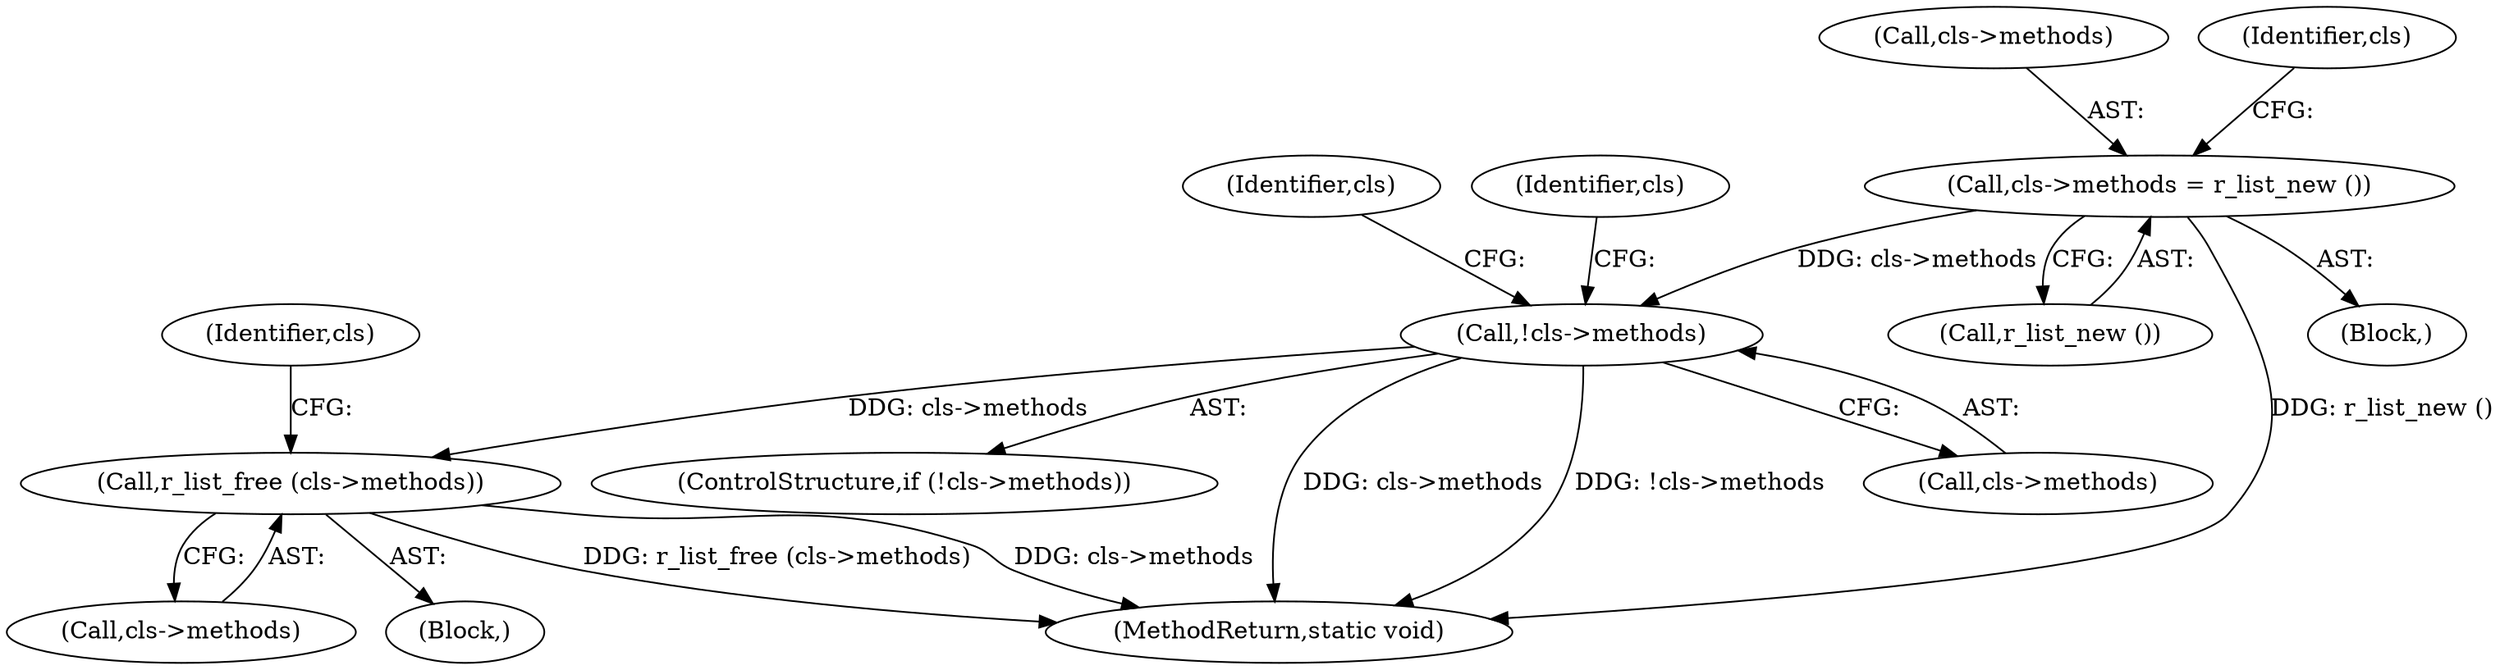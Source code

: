 digraph "0_radare2_1ea23bd6040441a21fbcfba69dce9a01af03f989@pointer" {
"1000178" [label="(Call,cls->methods = r_list_new ())"];
"1000184" [label="(Call,!cls->methods)"];
"1000203" [label="(Call,r_list_free (cls->methods))"];
"1000183" [label="(ControlStructure,if (!cls->methods))"];
"1000182" [label="(Call,r_list_new ())"];
"1000178" [label="(Call,cls->methods = r_list_new ())"];
"1000179" [label="(Call,cls->methods)"];
"1000204" [label="(Call,cls->methods)"];
"1000597" [label="(MethodReturn,static void)"];
"1000184" [label="(Call,!cls->methods)"];
"1000190" [label="(Identifier,cls)"];
"1000185" [label="(Call,cls->methods)"];
"1000208" [label="(Identifier,cls)"];
"1000186" [label="(Identifier,cls)"];
"1000202" [label="(Block,)"];
"1000108" [label="(Block,)"];
"1000203" [label="(Call,r_list_free (cls->methods))"];
"1000194" [label="(Identifier,cls)"];
"1000178" -> "1000108"  [label="AST: "];
"1000178" -> "1000182"  [label="CFG: "];
"1000179" -> "1000178"  [label="AST: "];
"1000182" -> "1000178"  [label="AST: "];
"1000186" -> "1000178"  [label="CFG: "];
"1000178" -> "1000597"  [label="DDG: r_list_new ()"];
"1000178" -> "1000184"  [label="DDG: cls->methods"];
"1000184" -> "1000183"  [label="AST: "];
"1000184" -> "1000185"  [label="CFG: "];
"1000185" -> "1000184"  [label="AST: "];
"1000190" -> "1000184"  [label="CFG: "];
"1000194" -> "1000184"  [label="CFG: "];
"1000184" -> "1000597"  [label="DDG: cls->methods"];
"1000184" -> "1000597"  [label="DDG: !cls->methods"];
"1000184" -> "1000203"  [label="DDG: cls->methods"];
"1000203" -> "1000202"  [label="AST: "];
"1000203" -> "1000204"  [label="CFG: "];
"1000204" -> "1000203"  [label="AST: "];
"1000208" -> "1000203"  [label="CFG: "];
"1000203" -> "1000597"  [label="DDG: r_list_free (cls->methods)"];
"1000203" -> "1000597"  [label="DDG: cls->methods"];
}

